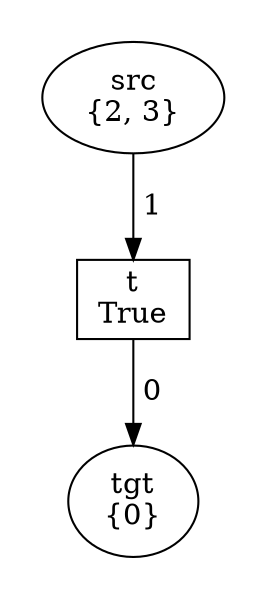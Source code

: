 digraph {
  node [label="N", fillcolor="#FFFFFF", fontcolor="#000000", style=filled];
  edge [style="solid"];
  graph [splines="true", overlap="false"];
  subgraph cluster_2061510062928 {
    graph [
      style="invis"
    ];
    node_0
      [
        shape="ellipse"
        label="src\n{2, 3}"
        tooltip="src"
        id="node_0"
      ];
    node_1
      [
        shape="ellipse"
        label="tgt\n{0}"
        tooltip="tgt"
        id="node_1"
      ];
    node_2
      [
        shape="rectangle"
        label="t\nTrue"
        tooltip="t"
        id="node_2"
      ];
    node_0 -> node_2
      [
        arrowhead="normal"
        label=" 1 "
      ];
    node_2 -> node_1
      [
        arrowhead="normal"
        label=" 0 "
      ];
  }
}